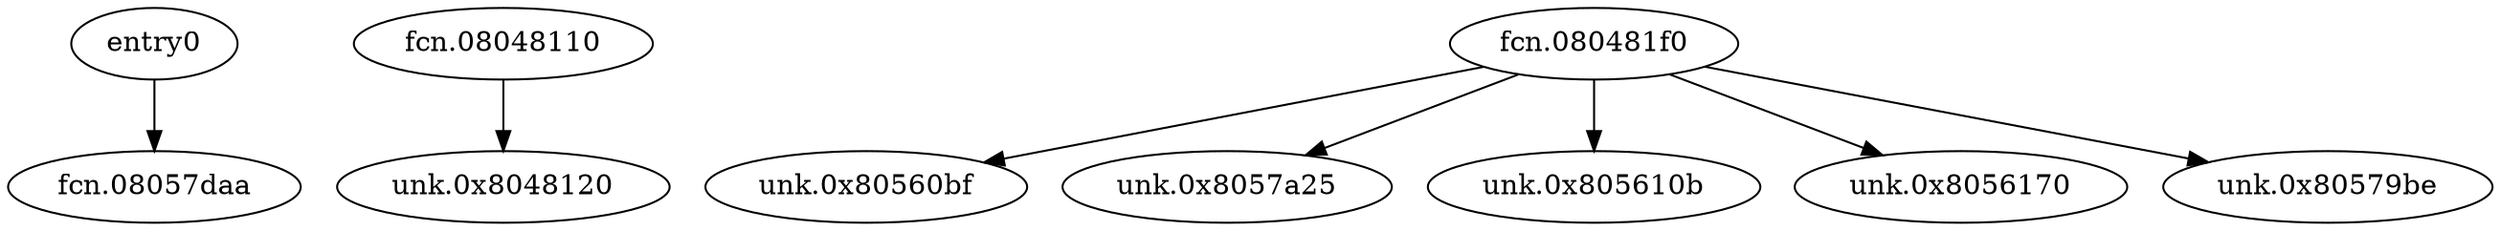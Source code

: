 digraph code {
  "0x08048164" [label="entry0"];
  "0x08048164" -> "0x08057daa";
  "0x08057daa" [label="fcn.08057daa"];
  "0x08048110" [label="fcn.08048110"];
  "0x08048110" -> "0x08048120";
  "0x08048120" [label="unk.0x8048120"];
  "0x080481f0" [label="fcn.080481f0"];
  "0x080481f0" -> "0x080560bf";
  "0x080560bf" [label="unk.0x80560bf"];
  "0x080481f0" -> "0x08057a25";
  "0x08057a25" [label="unk.0x8057a25"];
  "0x080481f0" -> "0x0805610b";
  "0x0805610b" [label="unk.0x805610b"];
  "0x080481f0" -> "0x08056170";
  "0x08056170" [label="unk.0x8056170"];
  "0x080481f0" -> "0x080579be";
  "0x080579be" [label="unk.0x80579be"];
}